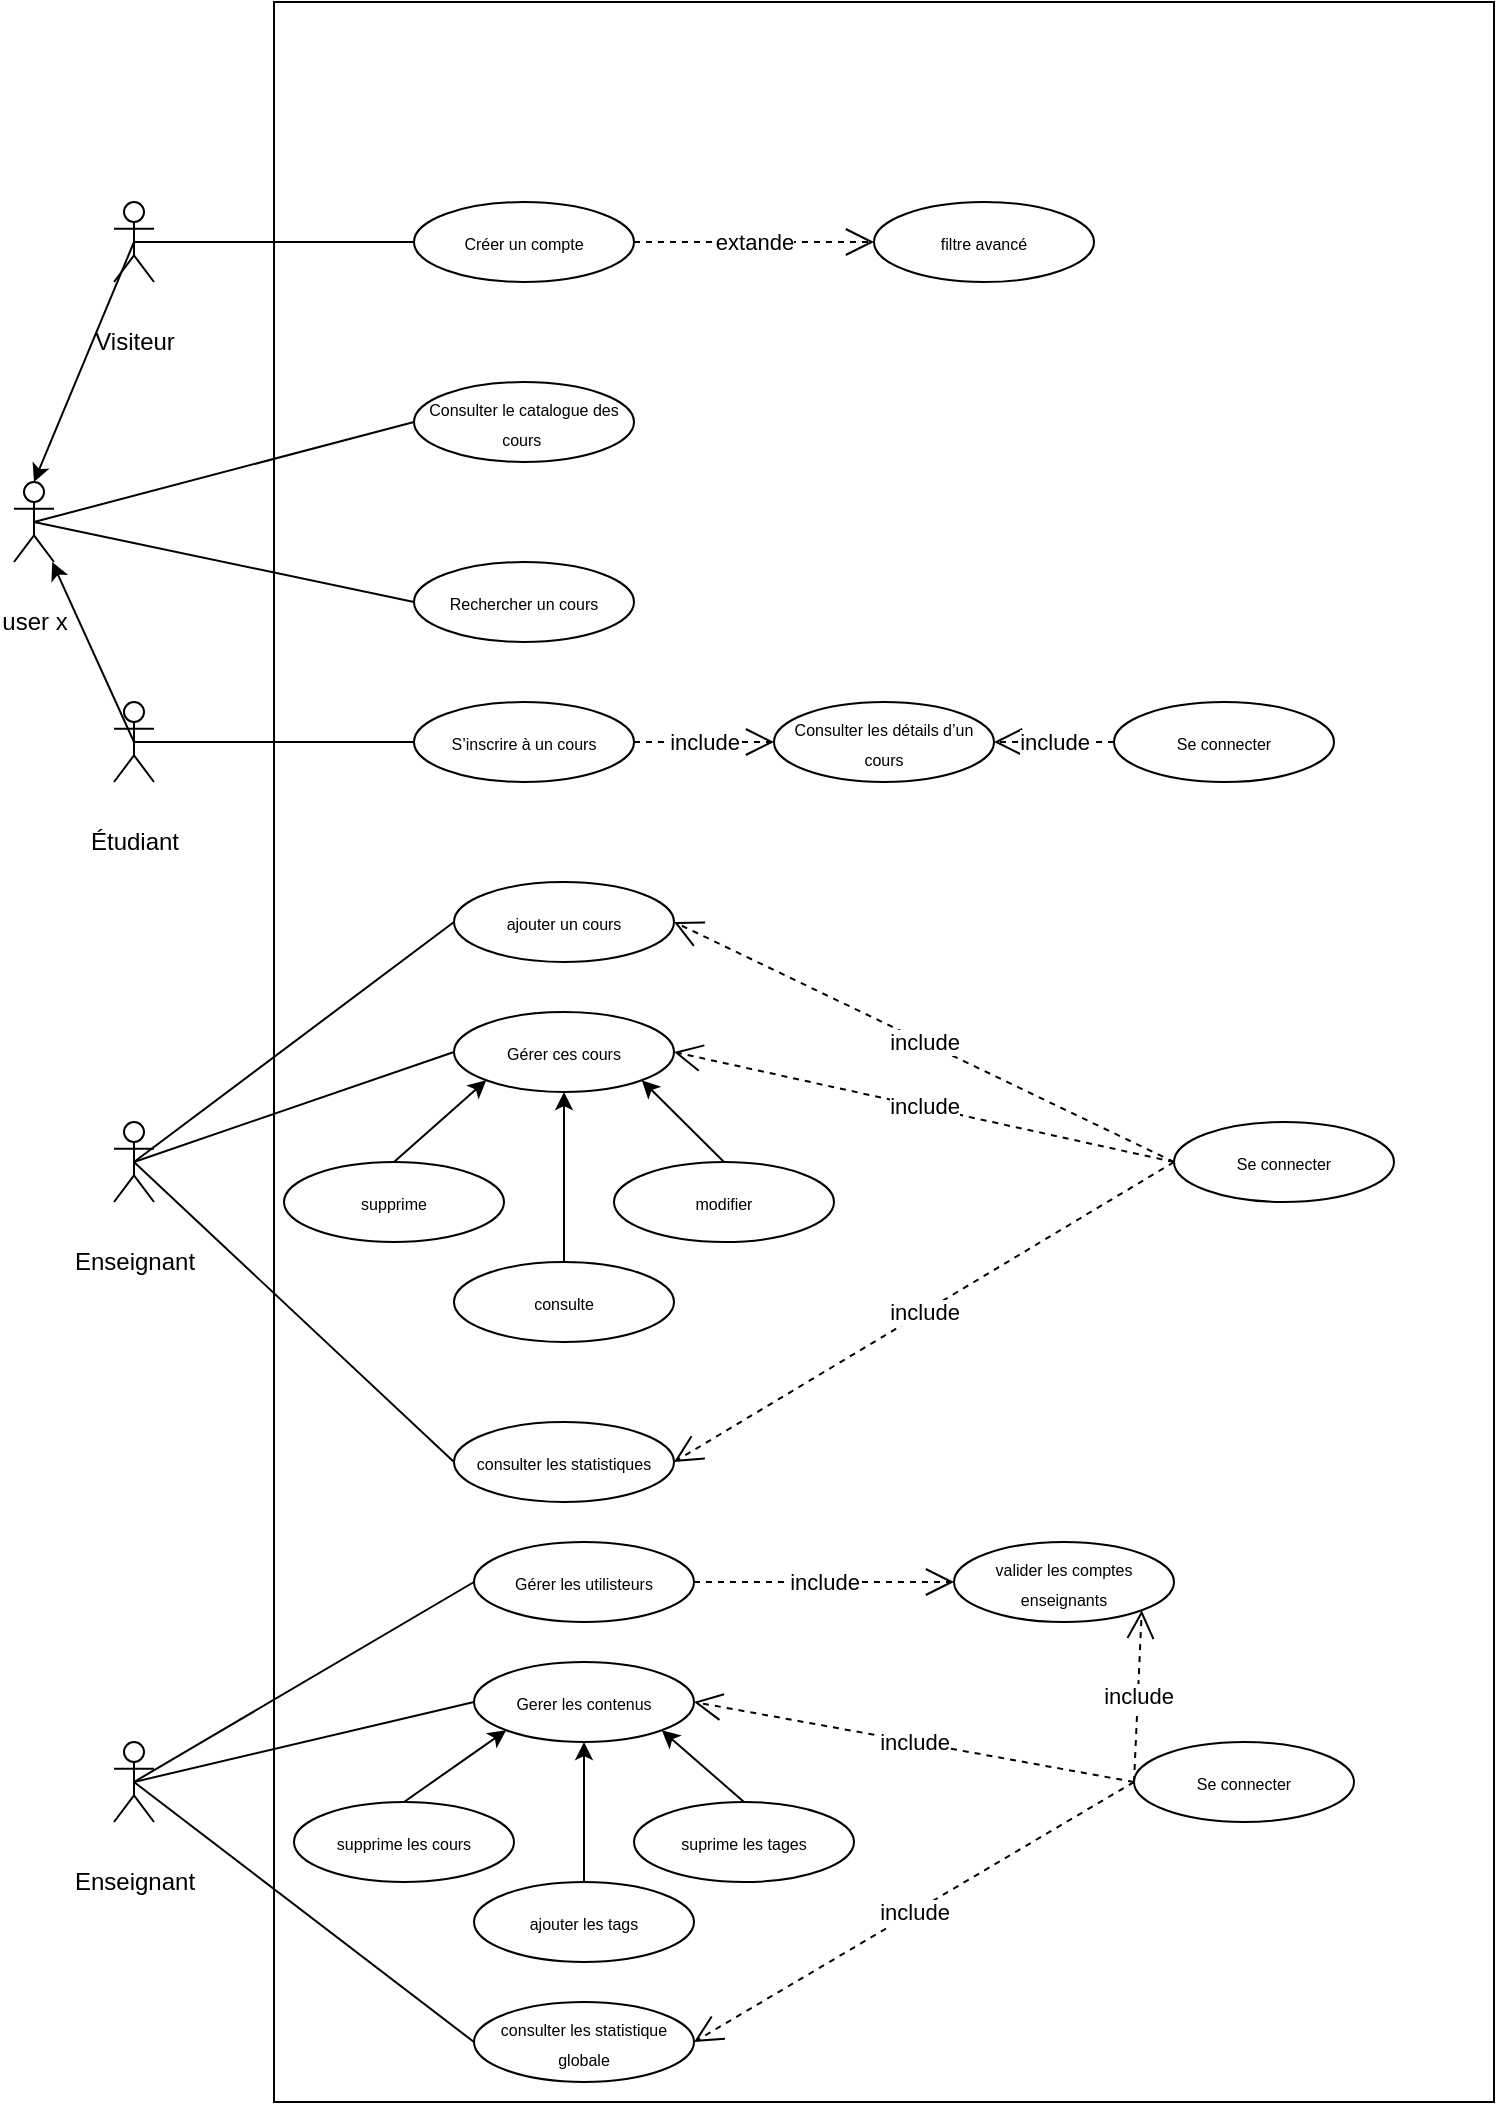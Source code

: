 <mxfile version="26.0.4">
  <diagram name="Page-1" id="Q8IJw4u9Q7XCjHGlNCxN">
    <mxGraphModel dx="1263" dy="709" grid="1" gridSize="10" guides="1" tooltips="1" connect="1" arrows="1" fold="1" page="1" pageScale="1" pageWidth="1200" pageHeight="1600" math="0" shadow="0">
      <root>
        <mxCell id="0" />
        <mxCell id="1" parent="0" />
        <mxCell id="-rGbMX5MQ7BEVkvJqkTG-1" value="&lt;h3 data-pm-slice=&quot;1 1 []&quot;&gt;&lt;span style=&quot;font-weight: normal;&quot;&gt;&lt;font style=&quot;font-size: 12px;&quot;&gt;Visiteur&lt;/font&gt;&lt;/span&gt;&lt;/h3&gt;" style="shape=umlActor;verticalLabelPosition=bottom;verticalAlign=top;html=1;outlineConnect=0;" vertex="1" parent="1">
          <mxGeometry x="140" y="300" width="20" height="40" as="geometry" />
        </mxCell>
        <mxCell id="-rGbMX5MQ7BEVkvJqkTG-3" value="&lt;h3 data-pm-slice=&quot;1 1 []&quot;&gt;&lt;span style=&quot;font-weight: normal;&quot;&gt;&lt;font style=&quot;font-size: 12px;&quot;&gt;Étudiant&lt;/font&gt;&lt;/span&gt;&lt;/h3&gt;" style="shape=umlActor;verticalLabelPosition=bottom;verticalAlign=top;html=1;outlineConnect=0;" vertex="1" parent="1">
          <mxGeometry x="140" y="550" width="20" height="40" as="geometry" />
        </mxCell>
        <mxCell id="-rGbMX5MQ7BEVkvJqkTG-6" value="" style="rounded=0;whiteSpace=wrap;html=1;" vertex="1" parent="1">
          <mxGeometry x="220" y="200" width="610" height="1050" as="geometry" />
        </mxCell>
        <mxCell id="-rGbMX5MQ7BEVkvJqkTG-12" value="&lt;p data-pm-slice=&quot;1 1 [&amp;quot;list&amp;quot;,{&amp;quot;spread&amp;quot;:false,&amp;quot;start&amp;quot;:365,&amp;quot;end&amp;quot;:600},&amp;quot;regular_list_item&amp;quot;,{&amp;quot;start&amp;quot;:531,&amp;quot;end&amp;quot;:600}]&quot;&gt;&lt;font style=&quot;font-size: 8px;&quot;&gt;Créer un compte&lt;/font&gt;&lt;/p&gt;" style="ellipse;whiteSpace=wrap;html=1;" vertex="1" parent="1">
          <mxGeometry x="290" y="300" width="110" height="40" as="geometry" />
        </mxCell>
        <mxCell id="-rGbMX5MQ7BEVkvJqkTG-13" value="" style="endArrow=none;html=1;rounded=0;exitX=0.5;exitY=0.5;exitDx=0;exitDy=0;exitPerimeter=0;entryX=0;entryY=0.5;entryDx=0;entryDy=0;" edge="1" parent="1" source="-rGbMX5MQ7BEVkvJqkTG-72" target="-rGbMX5MQ7BEVkvJqkTG-73">
          <mxGeometry width="50" height="50" relative="1" as="geometry">
            <mxPoint x="130" y="440" as="sourcePoint" />
            <mxPoint x="270" y="380" as="targetPoint" />
          </mxGeometry>
        </mxCell>
        <mxCell id="-rGbMX5MQ7BEVkvJqkTG-15" value="" style="endArrow=none;html=1;rounded=0;exitX=0.5;exitY=0.5;exitDx=0;exitDy=0;exitPerimeter=0;entryX=0;entryY=0.5;entryDx=0;entryDy=0;" edge="1" parent="1" source="-rGbMX5MQ7BEVkvJqkTG-1" target="-rGbMX5MQ7BEVkvJqkTG-12">
          <mxGeometry width="50" height="50" relative="1" as="geometry">
            <mxPoint x="160" y="370" as="sourcePoint" />
            <mxPoint x="300" y="370" as="targetPoint" />
          </mxGeometry>
        </mxCell>
        <mxCell id="-rGbMX5MQ7BEVkvJqkTG-18" value="&lt;p data-pm-slice=&quot;1 1 [&amp;quot;list&amp;quot;,{&amp;quot;spread&amp;quot;:false,&amp;quot;start&amp;quot;:622,&amp;quot;end&amp;quot;:1026},&amp;quot;regular_list_item&amp;quot;,{&amp;quot;start&amp;quot;:806,&amp;quot;end&amp;quot;:906}]&quot;&gt;&lt;font style=&quot;font-size: 8px;&quot;&gt;Consulter les détails d’un cours&lt;/font&gt;&lt;/p&gt;" style="ellipse;whiteSpace=wrap;html=1;" vertex="1" parent="1">
          <mxGeometry x="470" y="550" width="110" height="40" as="geometry" />
        </mxCell>
        <mxCell id="-rGbMX5MQ7BEVkvJqkTG-19" value="&lt;p data-pm-slice=&quot;1 1 [&amp;quot;list&amp;quot;,{&amp;quot;spread&amp;quot;:false,&amp;quot;start&amp;quot;:622,&amp;quot;end&amp;quot;:1026},&amp;quot;regular_list_item&amp;quot;,{&amp;quot;start&amp;quot;:907,&amp;quot;end&amp;quot;:956}]&quot;&gt;&lt;font style=&quot;font-size: 8px;&quot;&gt;S’inscrire à un cours&lt;/font&gt;&lt;/p&gt;" style="ellipse;whiteSpace=wrap;html=1;" vertex="1" parent="1">
          <mxGeometry x="290" y="550" width="110" height="40" as="geometry" />
        </mxCell>
        <mxCell id="-rGbMX5MQ7BEVkvJqkTG-23" value="" style="endArrow=none;html=1;rounded=0;entryX=0;entryY=0.5;entryDx=0;entryDy=0;exitX=0.5;exitY=0.5;exitDx=0;exitDy=0;exitPerimeter=0;" edge="1" parent="1" source="-rGbMX5MQ7BEVkvJqkTG-3" target="-rGbMX5MQ7BEVkvJqkTG-19">
          <mxGeometry width="50" height="50" relative="1" as="geometry">
            <mxPoint x="160" y="550" as="sourcePoint" />
            <mxPoint x="300" y="580" as="targetPoint" />
          </mxGeometry>
        </mxCell>
        <mxCell id="-rGbMX5MQ7BEVkvJqkTG-24" value="&lt;p data-pm-slice=&quot;1 1 [&amp;quot;list&amp;quot;,{&amp;quot;spread&amp;quot;:false,&amp;quot;start&amp;quot;:365,&amp;quot;end&amp;quot;:600},&amp;quot;regular_list_item&amp;quot;,{&amp;quot;start&amp;quot;:464,&amp;quot;end&amp;quot;:530}]&quot;&gt;&lt;font style=&quot;font-size: 8px;&quot;&gt; filtre avancé&lt;/font&gt;&lt;/p&gt;" style="ellipse;whiteSpace=wrap;html=1;" vertex="1" parent="1">
          <mxGeometry x="520" y="300" width="110" height="40" as="geometry" />
        </mxCell>
        <mxCell id="-rGbMX5MQ7BEVkvJqkTG-25" value="extande" style="endArrow=open;endSize=12;dashed=1;html=1;rounded=0;exitX=1;exitY=0.5;exitDx=0;exitDy=0;entryX=0;entryY=0.5;entryDx=0;entryDy=0;" edge="1" parent="1" target="-rGbMX5MQ7BEVkvJqkTG-24">
          <mxGeometry width="160" relative="1" as="geometry">
            <mxPoint x="400" y="320" as="sourcePoint" />
            <mxPoint x="730" y="460" as="targetPoint" />
          </mxGeometry>
        </mxCell>
        <mxCell id="-rGbMX5MQ7BEVkvJqkTG-26" value="&lt;h3 data-pm-slice=&quot;1 1 []&quot;&gt;&lt;span style=&quot;font-weight: normal;&quot;&gt;&lt;font style=&quot;font-size: 12px;&quot;&gt;Enseignant&lt;/font&gt;&lt;/span&gt;&lt;/h3&gt;" style="shape=umlActor;verticalLabelPosition=bottom;verticalAlign=top;html=1;outlineConnect=0;" vertex="1" parent="1">
          <mxGeometry x="140" y="760" width="20" height="40" as="geometry" />
        </mxCell>
        <mxCell id="-rGbMX5MQ7BEVkvJqkTG-28" value="&lt;p data-pm-slice=&quot;1 1 [&amp;quot;list&amp;quot;,{&amp;quot;spread&amp;quot;:false,&amp;quot;start&amp;quot;:622,&amp;quot;end&amp;quot;:1026},&amp;quot;regular_list_item&amp;quot;,{&amp;quot;start&amp;quot;:745,&amp;quot;end&amp;quot;:805}]&quot;&gt;&lt;font style=&quot;font-size: 8px;&quot;&gt;ajouter un cours&lt;/font&gt;&lt;/p&gt;" style="ellipse;whiteSpace=wrap;html=1;" vertex="1" parent="1">
          <mxGeometry x="310" y="640" width="110" height="40" as="geometry" />
        </mxCell>
        <mxCell id="-rGbMX5MQ7BEVkvJqkTG-29" value="&lt;p data-pm-slice=&quot;1 1 [&amp;quot;list&amp;quot;,{&amp;quot;spread&amp;quot;:false,&amp;quot;start&amp;quot;:622,&amp;quot;end&amp;quot;:1026},&amp;quot;regular_list_item&amp;quot;,{&amp;quot;start&amp;quot;:806,&amp;quot;end&amp;quot;:906}]&quot;&gt;&lt;font style=&quot;font-size: 8px;&quot;&gt;Gérer ces cours&lt;/font&gt;&lt;/p&gt;" style="ellipse;whiteSpace=wrap;html=1;" vertex="1" parent="1">
          <mxGeometry x="310" y="705" width="110" height="40" as="geometry" />
        </mxCell>
        <mxCell id="-rGbMX5MQ7BEVkvJqkTG-30" value="&lt;p data-pm-slice=&quot;1 1 [&amp;quot;list&amp;quot;,{&amp;quot;spread&amp;quot;:false,&amp;quot;start&amp;quot;:622,&amp;quot;end&amp;quot;:1026},&amp;quot;regular_list_item&amp;quot;,{&amp;quot;start&amp;quot;:907,&amp;quot;end&amp;quot;:956}]&quot;&gt;&lt;font style=&quot;font-size: 8px;&quot;&gt;consulter les statistiques&lt;/font&gt;&lt;/p&gt;" style="ellipse;whiteSpace=wrap;html=1;" vertex="1" parent="1">
          <mxGeometry x="310" y="910" width="110" height="40" as="geometry" />
        </mxCell>
        <mxCell id="-rGbMX5MQ7BEVkvJqkTG-32" value="" style="endArrow=none;html=1;rounded=0;entryX=0;entryY=0.5;entryDx=0;entryDy=0;exitX=0.5;exitY=0.5;exitDx=0;exitDy=0;exitPerimeter=0;" edge="1" parent="1" source="-rGbMX5MQ7BEVkvJqkTG-26" target="-rGbMX5MQ7BEVkvJqkTG-28">
          <mxGeometry width="50" height="50" relative="1" as="geometry">
            <mxPoint x="220" y="750" as="sourcePoint" />
            <mxPoint x="360" y="660" as="targetPoint" />
          </mxGeometry>
        </mxCell>
        <mxCell id="-rGbMX5MQ7BEVkvJqkTG-33" value="" style="endArrow=none;html=1;rounded=0;entryX=0;entryY=0.5;entryDx=0;entryDy=0;exitX=0.5;exitY=0.5;exitDx=0;exitDy=0;exitPerimeter=0;" edge="1" parent="1" source="-rGbMX5MQ7BEVkvJqkTG-26" target="-rGbMX5MQ7BEVkvJqkTG-29">
          <mxGeometry width="50" height="50" relative="1" as="geometry">
            <mxPoint x="220" y="750" as="sourcePoint" />
            <mxPoint x="360" y="720" as="targetPoint" />
          </mxGeometry>
        </mxCell>
        <mxCell id="-rGbMX5MQ7BEVkvJqkTG-34" value="" style="endArrow=none;html=1;rounded=0;entryX=0;entryY=0.5;entryDx=0;entryDy=0;exitX=0.5;exitY=0.5;exitDx=0;exitDy=0;exitPerimeter=0;" edge="1" parent="1" source="-rGbMX5MQ7BEVkvJqkTG-26" target="-rGbMX5MQ7BEVkvJqkTG-30">
          <mxGeometry width="50" height="50" relative="1" as="geometry">
            <mxPoint x="220" y="750" as="sourcePoint" />
            <mxPoint x="360" y="780" as="targetPoint" />
          </mxGeometry>
        </mxCell>
        <mxCell id="-rGbMX5MQ7BEVkvJqkTG-35" value="&lt;h3 data-pm-slice=&quot;1 1 []&quot;&gt;&lt;span style=&quot;font-weight: normal;&quot;&gt;&lt;font style=&quot;font-size: 12px;&quot;&gt;Enseignant&lt;/font&gt;&lt;/span&gt;&lt;/h3&gt;" style="shape=umlActor;verticalLabelPosition=bottom;verticalAlign=top;html=1;outlineConnect=0;" vertex="1" parent="1">
          <mxGeometry x="140" y="1070" width="20" height="40" as="geometry" />
        </mxCell>
        <mxCell id="-rGbMX5MQ7BEVkvJqkTG-37" value="&lt;p data-pm-slice=&quot;1 1 [&amp;quot;list&amp;quot;,{&amp;quot;spread&amp;quot;:false,&amp;quot;start&amp;quot;:622,&amp;quot;end&amp;quot;:1026},&amp;quot;regular_list_item&amp;quot;,{&amp;quot;start&amp;quot;:745,&amp;quot;end&amp;quot;:805}]&quot;&gt;&lt;font style=&quot;font-size: 8px;&quot;&gt;valider les comptes enseignants&lt;/font&gt;&lt;/p&gt;" style="ellipse;whiteSpace=wrap;html=1;" vertex="1" parent="1">
          <mxGeometry x="560" y="970" width="110" height="40" as="geometry" />
        </mxCell>
        <mxCell id="-rGbMX5MQ7BEVkvJqkTG-38" value="&lt;p data-pm-slice=&quot;1 1 [&amp;quot;list&amp;quot;,{&amp;quot;spread&amp;quot;:false,&amp;quot;start&amp;quot;:622,&amp;quot;end&amp;quot;:1026},&amp;quot;regular_list_item&amp;quot;,{&amp;quot;start&amp;quot;:806,&amp;quot;end&amp;quot;:906}]&quot;&gt;&lt;font style=&quot;font-size: 8px;&quot;&gt;Gérer les utilisteurs&lt;/font&gt;&lt;/p&gt;" style="ellipse;whiteSpace=wrap;html=1;" vertex="1" parent="1">
          <mxGeometry x="320" y="970" width="110" height="40" as="geometry" />
        </mxCell>
        <mxCell id="-rGbMX5MQ7BEVkvJqkTG-39" value="&lt;p data-pm-slice=&quot;1 1 [&amp;quot;list&amp;quot;,{&amp;quot;spread&amp;quot;:false,&amp;quot;start&amp;quot;:622,&amp;quot;end&amp;quot;:1026},&amp;quot;regular_list_item&amp;quot;,{&amp;quot;start&amp;quot;:907,&amp;quot;end&amp;quot;:956}]&quot;&gt;&lt;font style=&quot;font-size: 8px;&quot;&gt;consulter les statistique globale&lt;/font&gt;&lt;/p&gt;" style="ellipse;whiteSpace=wrap;html=1;" vertex="1" parent="1">
          <mxGeometry x="320" y="1200" width="110" height="40" as="geometry" />
        </mxCell>
        <mxCell id="-rGbMX5MQ7BEVkvJqkTG-42" value="" style="endArrow=none;html=1;rounded=0;entryX=0;entryY=0.5;entryDx=0;entryDy=0;exitX=0.5;exitY=0.5;exitDx=0;exitDy=0;exitPerimeter=0;" edge="1" parent="1" source="-rGbMX5MQ7BEVkvJqkTG-35" target="-rGbMX5MQ7BEVkvJqkTG-38">
          <mxGeometry width="50" height="50" relative="1" as="geometry">
            <mxPoint x="220" y="1060" as="sourcePoint" />
            <mxPoint x="360" y="1030" as="targetPoint" />
          </mxGeometry>
        </mxCell>
        <mxCell id="-rGbMX5MQ7BEVkvJqkTG-43" value="" style="endArrow=none;html=1;rounded=0;entryX=0;entryY=0.5;entryDx=0;entryDy=0;exitX=0.5;exitY=0.5;exitDx=0;exitDy=0;exitPerimeter=0;" edge="1" parent="1" source="-rGbMX5MQ7BEVkvJqkTG-35" target="-rGbMX5MQ7BEVkvJqkTG-39">
          <mxGeometry width="50" height="50" relative="1" as="geometry">
            <mxPoint x="220" y="1060" as="sourcePoint" />
            <mxPoint x="360" y="1090" as="targetPoint" />
          </mxGeometry>
        </mxCell>
        <mxCell id="-rGbMX5MQ7BEVkvJqkTG-44" value="&lt;p data-pm-slice=&quot;1 1 [&amp;quot;list&amp;quot;,{&amp;quot;spread&amp;quot;:false,&amp;quot;start&amp;quot;:622,&amp;quot;end&amp;quot;:1026},&amp;quot;regular_list_item&amp;quot;,{&amp;quot;start&amp;quot;:907,&amp;quot;end&amp;quot;:956}]&quot;&gt;&lt;font style=&quot;font-size: 8px;&quot;&gt;Gerer les contenus&lt;/font&gt;&lt;/p&gt;" style="ellipse;whiteSpace=wrap;html=1;" vertex="1" parent="1">
          <mxGeometry x="320" y="1030" width="110" height="40" as="geometry" />
        </mxCell>
        <mxCell id="-rGbMX5MQ7BEVkvJqkTG-45" value="" style="endArrow=none;html=1;rounded=0;entryX=0;entryY=0.5;entryDx=0;entryDy=0;exitX=0.5;exitY=0.5;exitDx=0;exitDy=0;exitPerimeter=0;" edge="1" parent="1" source="-rGbMX5MQ7BEVkvJqkTG-35" target="-rGbMX5MQ7BEVkvJqkTG-44">
          <mxGeometry width="50" height="50" relative="1" as="geometry">
            <mxPoint x="160" y="1100" as="sourcePoint" />
            <mxPoint x="300" y="1220" as="targetPoint" />
          </mxGeometry>
        </mxCell>
        <mxCell id="-rGbMX5MQ7BEVkvJqkTG-46" value="include" style="endArrow=open;endSize=12;dashed=1;html=1;rounded=0;entryX=0;entryY=0.5;entryDx=0;entryDy=0;" edge="1" parent="1" source="-rGbMX5MQ7BEVkvJqkTG-19" target="-rGbMX5MQ7BEVkvJqkTG-18">
          <mxGeometry width="160" relative="1" as="geometry">
            <mxPoint x="400" y="639.71" as="sourcePoint" />
            <mxPoint x="520" y="639.71" as="targetPoint" />
          </mxGeometry>
        </mxCell>
        <mxCell id="-rGbMX5MQ7BEVkvJqkTG-47" value="include" style="endArrow=open;endSize=12;dashed=1;html=1;rounded=0;exitX=1;exitY=0.5;exitDx=0;exitDy=0;entryX=0;entryY=0.5;entryDx=0;entryDy=0;" edge="1" parent="1" source="-rGbMX5MQ7BEVkvJqkTG-38" target="-rGbMX5MQ7BEVkvJqkTG-37">
          <mxGeometry width="160" relative="1" as="geometry">
            <mxPoint x="400" y="1029.71" as="sourcePoint" />
            <mxPoint x="520" y="1029.71" as="targetPoint" />
          </mxGeometry>
        </mxCell>
        <mxCell id="-rGbMX5MQ7BEVkvJqkTG-49" value="&lt;p data-pm-slice=&quot;1 1 [&amp;quot;list&amp;quot;,{&amp;quot;spread&amp;quot;:false,&amp;quot;start&amp;quot;:622,&amp;quot;end&amp;quot;:1026},&amp;quot;regular_list_item&amp;quot;,{&amp;quot;start&amp;quot;:622,&amp;quot;end&amp;quot;:664}]&quot;&gt;&lt;font style=&quot;font-size: 8px;&quot;&gt;Se connecter&lt;/font&gt;&lt;/p&gt;" style="ellipse;whiteSpace=wrap;html=1;" vertex="1" parent="1">
          <mxGeometry x="640" y="550" width="110" height="40" as="geometry" />
        </mxCell>
        <mxCell id="-rGbMX5MQ7BEVkvJqkTG-51" value="include" style="endArrow=open;endSize=12;dashed=1;html=1;rounded=0;exitX=0;exitY=0.5;exitDx=0;exitDy=0;entryX=1;entryY=0.5;entryDx=0;entryDy=0;" edge="1" parent="1" source="-rGbMX5MQ7BEVkvJqkTG-49" target="-rGbMX5MQ7BEVkvJqkTG-18">
          <mxGeometry width="160" relative="1" as="geometry">
            <mxPoint x="650" y="580" as="sourcePoint" />
            <mxPoint x="420" y="560" as="targetPoint" />
          </mxGeometry>
        </mxCell>
        <mxCell id="-rGbMX5MQ7BEVkvJqkTG-52" value="&lt;p data-pm-slice=&quot;1 1 [&amp;quot;list&amp;quot;,{&amp;quot;spread&amp;quot;:false,&amp;quot;start&amp;quot;:622,&amp;quot;end&amp;quot;:1026},&amp;quot;regular_list_item&amp;quot;,{&amp;quot;start&amp;quot;:622,&amp;quot;end&amp;quot;:664}]&quot;&gt;&lt;font style=&quot;font-size: 8px;&quot;&gt;Se connecter&lt;/font&gt;&lt;/p&gt;" style="ellipse;whiteSpace=wrap;html=1;" vertex="1" parent="1">
          <mxGeometry x="670" y="760" width="110" height="40" as="geometry" />
        </mxCell>
        <mxCell id="-rGbMX5MQ7BEVkvJqkTG-53" value="include" style="endArrow=open;endSize=12;dashed=1;html=1;rounded=0;exitX=0;exitY=0.5;exitDx=0;exitDy=0;entryX=1;entryY=0.5;entryDx=0;entryDy=0;" edge="1" parent="1" source="-rGbMX5MQ7BEVkvJqkTG-52" target="-rGbMX5MQ7BEVkvJqkTG-28">
          <mxGeometry width="160" relative="1" as="geometry">
            <mxPoint x="510" y="770" as="sourcePoint" />
            <mxPoint x="390" y="760" as="targetPoint" />
          </mxGeometry>
        </mxCell>
        <mxCell id="-rGbMX5MQ7BEVkvJqkTG-55" value="include" style="endArrow=open;endSize=12;dashed=1;html=1;rounded=0;exitX=0;exitY=0.5;exitDx=0;exitDy=0;entryX=1;entryY=0.5;entryDx=0;entryDy=0;" edge="1" parent="1" source="-rGbMX5MQ7BEVkvJqkTG-52" target="-rGbMX5MQ7BEVkvJqkTG-30">
          <mxGeometry width="160" relative="1" as="geometry">
            <mxPoint x="630" y="790" as="sourcePoint" />
            <mxPoint x="410" y="790" as="targetPoint" />
          </mxGeometry>
        </mxCell>
        <mxCell id="-rGbMX5MQ7BEVkvJqkTG-58" value="&lt;p data-pm-slice=&quot;1 1 [&amp;quot;list&amp;quot;,{&amp;quot;spread&amp;quot;:false,&amp;quot;start&amp;quot;:622,&amp;quot;end&amp;quot;:1026},&amp;quot;regular_list_item&amp;quot;,{&amp;quot;start&amp;quot;:622,&amp;quot;end&amp;quot;:664}]&quot;&gt;&lt;font style=&quot;font-size: 8px;&quot;&gt;Se connecter&lt;/font&gt;&lt;/p&gt;" style="ellipse;whiteSpace=wrap;html=1;" vertex="1" parent="1">
          <mxGeometry x="650" y="1070" width="110" height="40" as="geometry" />
        </mxCell>
        <mxCell id="-rGbMX5MQ7BEVkvJqkTG-59" value="include" style="endArrow=open;endSize=12;dashed=1;html=1;rounded=0;exitX=0;exitY=0.5;exitDx=0;exitDy=0;entryX=1;entryY=1;entryDx=0;entryDy=0;" edge="1" parent="1" source="-rGbMX5MQ7BEVkvJqkTG-58" target="-rGbMX5MQ7BEVkvJqkTG-37">
          <mxGeometry width="160" relative="1" as="geometry">
            <mxPoint x="510" y="1070" as="sourcePoint" />
            <mxPoint x="390" y="1060" as="targetPoint" />
          </mxGeometry>
        </mxCell>
        <mxCell id="-rGbMX5MQ7BEVkvJqkTG-60" value="include" style="endArrow=open;endSize=12;dashed=1;html=1;rounded=0;exitX=0;exitY=0.5;exitDx=0;exitDy=0;entryX=1;entryY=0.5;entryDx=0;entryDy=0;" edge="1" parent="1" source="-rGbMX5MQ7BEVkvJqkTG-58" target="-rGbMX5MQ7BEVkvJqkTG-44">
          <mxGeometry width="160" relative="1" as="geometry">
            <mxPoint x="630" y="1090" as="sourcePoint" />
            <mxPoint x="570" y="1120" as="targetPoint" />
          </mxGeometry>
        </mxCell>
        <mxCell id="-rGbMX5MQ7BEVkvJqkTG-61" value="include" style="endArrow=open;endSize=12;dashed=1;html=1;rounded=0;exitX=0;exitY=0.5;exitDx=0;exitDy=0;entryX=1;entryY=0.5;entryDx=0;entryDy=0;" edge="1" parent="1" source="-rGbMX5MQ7BEVkvJqkTG-58" target="-rGbMX5MQ7BEVkvJqkTG-39">
          <mxGeometry width="160" relative="1" as="geometry">
            <mxPoint x="630" y="1090" as="sourcePoint" />
            <mxPoint x="410" y="1100" as="targetPoint" />
          </mxGeometry>
        </mxCell>
        <mxCell id="-rGbMX5MQ7BEVkvJqkTG-62" value="&lt;p data-pm-slice=&quot;1 1 [&amp;quot;list&amp;quot;,{&amp;quot;spread&amp;quot;:false,&amp;quot;start&amp;quot;:622,&amp;quot;end&amp;quot;:1026},&amp;quot;regular_list_item&amp;quot;,{&amp;quot;start&amp;quot;:806,&amp;quot;end&amp;quot;:906}]&quot;&gt;&lt;font style=&quot;font-size: 8px;&quot;&gt;modifier&lt;/font&gt;&lt;/p&gt;" style="ellipse;whiteSpace=wrap;html=1;" vertex="1" parent="1">
          <mxGeometry x="390" y="780" width="110" height="40" as="geometry" />
        </mxCell>
        <mxCell id="-rGbMX5MQ7BEVkvJqkTG-63" value="&lt;p data-pm-slice=&quot;1 1 [&amp;quot;list&amp;quot;,{&amp;quot;spread&amp;quot;:false,&amp;quot;start&amp;quot;:622,&amp;quot;end&amp;quot;:1026},&amp;quot;regular_list_item&amp;quot;,{&amp;quot;start&amp;quot;:806,&amp;quot;end&amp;quot;:906}]&quot;&gt;&lt;font style=&quot;font-size: 8px;&quot;&gt;consulte&lt;/font&gt;&lt;/p&gt;" style="ellipse;whiteSpace=wrap;html=1;" vertex="1" parent="1">
          <mxGeometry x="310" y="830" width="110" height="40" as="geometry" />
        </mxCell>
        <mxCell id="-rGbMX5MQ7BEVkvJqkTG-64" value="&lt;p data-pm-slice=&quot;1 1 [&amp;quot;list&amp;quot;,{&amp;quot;spread&amp;quot;:false,&amp;quot;start&amp;quot;:622,&amp;quot;end&amp;quot;:1026},&amp;quot;regular_list_item&amp;quot;,{&amp;quot;start&amp;quot;:806,&amp;quot;end&amp;quot;:906}]&quot;&gt;&lt;font style=&quot;font-size: 8px;&quot;&gt;supprime&lt;/font&gt;&lt;/p&gt;" style="ellipse;whiteSpace=wrap;html=1;" vertex="1" parent="1">
          <mxGeometry x="225" y="780" width="110" height="40" as="geometry" />
        </mxCell>
        <mxCell id="-rGbMX5MQ7BEVkvJqkTG-68" value="include" style="endArrow=open;endSize=12;dashed=1;html=1;rounded=0;exitX=0;exitY=0.5;exitDx=0;exitDy=0;entryX=1;entryY=0.5;entryDx=0;entryDy=0;" edge="1" parent="1" source="-rGbMX5MQ7BEVkvJqkTG-52" target="-rGbMX5MQ7BEVkvJqkTG-29">
          <mxGeometry width="160" relative="1" as="geometry">
            <mxPoint x="680" y="790" as="sourcePoint" />
            <mxPoint x="430" y="940" as="targetPoint" />
          </mxGeometry>
        </mxCell>
        <mxCell id="-rGbMX5MQ7BEVkvJqkTG-72" value="&lt;h3 data-pm-slice=&quot;1 1 []&quot;&gt;&lt;span style=&quot;font-weight: normal;&quot;&gt;&lt;font style=&quot;font-size: 12px;&quot;&gt;user x&lt;/font&gt;&lt;/span&gt;&lt;/h3&gt;" style="shape=umlActor;verticalLabelPosition=bottom;verticalAlign=top;html=1;outlineConnect=0;" vertex="1" parent="1">
          <mxGeometry x="90" y="440" width="20" height="40" as="geometry" />
        </mxCell>
        <mxCell id="-rGbMX5MQ7BEVkvJqkTG-73" value="&lt;p data-pm-slice=&quot;1 1 [&amp;quot;list&amp;quot;,{&amp;quot;spread&amp;quot;:false,&amp;quot;start&amp;quot;:365,&amp;quot;end&amp;quot;:600},&amp;quot;regular_list_item&amp;quot;,{&amp;quot;start&amp;quot;:365,&amp;quot;end&amp;quot;:463}]&quot;&gt;&lt;font style=&quot;font-size: 8px;&quot;&gt;Consulter le catalogue des cours&amp;nbsp;&lt;/font&gt;&lt;/p&gt;" style="ellipse;whiteSpace=wrap;html=1;" vertex="1" parent="1">
          <mxGeometry x="290" y="390" width="110" height="40" as="geometry" />
        </mxCell>
        <mxCell id="-rGbMX5MQ7BEVkvJqkTG-74" value="&lt;p data-pm-slice=&quot;1 1 [&amp;quot;list&amp;quot;,{&amp;quot;spread&amp;quot;:false,&amp;quot;start&amp;quot;:365,&amp;quot;end&amp;quot;:600},&amp;quot;regular_list_item&amp;quot;,{&amp;quot;start&amp;quot;:464,&amp;quot;end&amp;quot;:530}]&quot;&gt;&lt;font style=&quot;font-size: 8px;&quot;&gt;Rechercher un cours&lt;/font&gt;&lt;/p&gt;" style="ellipse;whiteSpace=wrap;html=1;" vertex="1" parent="1">
          <mxGeometry x="290" y="480" width="110" height="40" as="geometry" />
        </mxCell>
        <mxCell id="-rGbMX5MQ7BEVkvJqkTG-77" value="" style="endArrow=none;html=1;rounded=0;exitX=0.5;exitY=0.5;exitDx=0;exitDy=0;exitPerimeter=0;entryX=0;entryY=0.5;entryDx=0;entryDy=0;" edge="1" parent="1" source="-rGbMX5MQ7BEVkvJqkTG-72" target="-rGbMX5MQ7BEVkvJqkTG-74">
          <mxGeometry width="50" height="50" relative="1" as="geometry">
            <mxPoint x="70" y="470" as="sourcePoint" />
            <mxPoint x="300" y="420" as="targetPoint" />
          </mxGeometry>
        </mxCell>
        <mxCell id="-rGbMX5MQ7BEVkvJqkTG-78" value="" style="endArrow=classic;html=1;rounded=0;exitX=0.5;exitY=0.5;exitDx=0;exitDy=0;exitPerimeter=0;entryX=0.5;entryY=0;entryDx=0;entryDy=0;entryPerimeter=0;" edge="1" parent="1" source="-rGbMX5MQ7BEVkvJqkTG-1" target="-rGbMX5MQ7BEVkvJqkTG-72">
          <mxGeometry width="50" height="50" relative="1" as="geometry">
            <mxPoint x="500" y="590" as="sourcePoint" />
            <mxPoint x="150" y="430" as="targetPoint" />
          </mxGeometry>
        </mxCell>
        <mxCell id="-rGbMX5MQ7BEVkvJqkTG-79" value="" style="endArrow=classic;html=1;rounded=0;exitX=0.5;exitY=0.5;exitDx=0;exitDy=0;exitPerimeter=0;" edge="1" parent="1" source="-rGbMX5MQ7BEVkvJqkTG-3" target="-rGbMX5MQ7BEVkvJqkTG-72">
          <mxGeometry width="50" height="50" relative="1" as="geometry">
            <mxPoint x="90" y="470" as="sourcePoint" />
            <mxPoint x="90" y="580" as="targetPoint" />
          </mxGeometry>
        </mxCell>
        <mxCell id="-rGbMX5MQ7BEVkvJqkTG-80" value="&lt;p data-pm-slice=&quot;1 1 [&amp;quot;list&amp;quot;,{&amp;quot;spread&amp;quot;:false,&amp;quot;start&amp;quot;:622,&amp;quot;end&amp;quot;:1026},&amp;quot;regular_list_item&amp;quot;,{&amp;quot;start&amp;quot;:907,&amp;quot;end&amp;quot;:956}]&quot;&gt;&lt;font style=&quot;font-size: 8px;&quot;&gt;supprime les cours&lt;/font&gt;&lt;/p&gt;" style="ellipse;whiteSpace=wrap;html=1;" vertex="1" parent="1">
          <mxGeometry x="230" y="1100" width="110" height="40" as="geometry" />
        </mxCell>
        <mxCell id="-rGbMX5MQ7BEVkvJqkTG-82" value="&lt;p data-pm-slice=&quot;1 1 [&amp;quot;list&amp;quot;,{&amp;quot;spread&amp;quot;:false,&amp;quot;start&amp;quot;:622,&amp;quot;end&amp;quot;:1026},&amp;quot;regular_list_item&amp;quot;,{&amp;quot;start&amp;quot;:907,&amp;quot;end&amp;quot;:956}]&quot;&gt;&lt;font style=&quot;font-size: 8px;&quot;&gt;ajouter les tags&lt;/font&gt;&lt;/p&gt;" style="ellipse;whiteSpace=wrap;html=1;" vertex="1" parent="1">
          <mxGeometry x="320" y="1140" width="110" height="40" as="geometry" />
        </mxCell>
        <mxCell id="-rGbMX5MQ7BEVkvJqkTG-83" value="&lt;p data-pm-slice=&quot;1 1 [&amp;quot;list&amp;quot;,{&amp;quot;spread&amp;quot;:false,&amp;quot;start&amp;quot;:622,&amp;quot;end&amp;quot;:1026},&amp;quot;regular_list_item&amp;quot;,{&amp;quot;start&amp;quot;:907,&amp;quot;end&amp;quot;:956}]&quot;&gt;&lt;font style=&quot;font-size: 8px;&quot;&gt;suprime les tages&lt;/font&gt;&lt;/p&gt;" style="ellipse;whiteSpace=wrap;html=1;" vertex="1" parent="1">
          <mxGeometry x="400" y="1100" width="110" height="40" as="geometry" />
        </mxCell>
        <mxCell id="-rGbMX5MQ7BEVkvJqkTG-87" value="" style="endArrow=classic;html=1;rounded=0;exitX=0.5;exitY=0;exitDx=0;exitDy=0;entryX=0;entryY=1;entryDx=0;entryDy=0;" edge="1" parent="1" source="-rGbMX5MQ7BEVkvJqkTG-64" target="-rGbMX5MQ7BEVkvJqkTG-29">
          <mxGeometry width="50" height="50" relative="1" as="geometry">
            <mxPoint x="250" y="830" as="sourcePoint" />
            <mxPoint x="300" y="780" as="targetPoint" />
          </mxGeometry>
        </mxCell>
        <mxCell id="-rGbMX5MQ7BEVkvJqkTG-88" value="" style="endArrow=classic;html=1;rounded=0;exitX=0.5;exitY=0;exitDx=0;exitDy=0;entryX=0.5;entryY=1;entryDx=0;entryDy=0;" edge="1" parent="1" source="-rGbMX5MQ7BEVkvJqkTG-63" target="-rGbMX5MQ7BEVkvJqkTG-29">
          <mxGeometry width="50" height="50" relative="1" as="geometry">
            <mxPoint x="290" y="790" as="sourcePoint" />
            <mxPoint x="336" y="749" as="targetPoint" />
          </mxGeometry>
        </mxCell>
        <mxCell id="-rGbMX5MQ7BEVkvJqkTG-89" value="" style="endArrow=classic;html=1;rounded=0;exitX=0.5;exitY=0;exitDx=0;exitDy=0;entryX=1;entryY=1;entryDx=0;entryDy=0;" edge="1" parent="1" source="-rGbMX5MQ7BEVkvJqkTG-62" target="-rGbMX5MQ7BEVkvJqkTG-29">
          <mxGeometry width="50" height="50" relative="1" as="geometry">
            <mxPoint x="375" y="840" as="sourcePoint" />
            <mxPoint x="375" y="755" as="targetPoint" />
          </mxGeometry>
        </mxCell>
        <mxCell id="-rGbMX5MQ7BEVkvJqkTG-90" value="" style="endArrow=classic;html=1;rounded=0;exitX=0.5;exitY=0;exitDx=0;exitDy=0;entryX=0.5;entryY=1;entryDx=0;entryDy=0;" edge="1" parent="1" source="-rGbMX5MQ7BEVkvJqkTG-82" target="-rGbMX5MQ7BEVkvJqkTG-44">
          <mxGeometry width="50" height="50" relative="1" as="geometry">
            <mxPoint x="374.66" y="1140" as="sourcePoint" />
            <mxPoint x="374.66" y="1055" as="targetPoint" />
          </mxGeometry>
        </mxCell>
        <mxCell id="-rGbMX5MQ7BEVkvJqkTG-91" value="" style="endArrow=classic;html=1;rounded=0;exitX=0.5;exitY=0;exitDx=0;exitDy=0;entryX=0;entryY=1;entryDx=0;entryDy=0;" edge="1" parent="1" source="-rGbMX5MQ7BEVkvJqkTG-80" target="-rGbMX5MQ7BEVkvJqkTG-44">
          <mxGeometry width="50" height="50" relative="1" as="geometry">
            <mxPoint x="385" y="1150" as="sourcePoint" />
            <mxPoint x="385" y="1080" as="targetPoint" />
          </mxGeometry>
        </mxCell>
        <mxCell id="-rGbMX5MQ7BEVkvJqkTG-92" value="" style="endArrow=classic;html=1;rounded=0;exitX=0.5;exitY=0;exitDx=0;exitDy=0;entryX=1;entryY=1;entryDx=0;entryDy=0;" edge="1" parent="1" source="-rGbMX5MQ7BEVkvJqkTG-83" target="-rGbMX5MQ7BEVkvJqkTG-44">
          <mxGeometry width="50" height="50" relative="1" as="geometry">
            <mxPoint x="295" y="1110" as="sourcePoint" />
            <mxPoint x="346" y="1074" as="targetPoint" />
          </mxGeometry>
        </mxCell>
      </root>
    </mxGraphModel>
  </diagram>
</mxfile>
